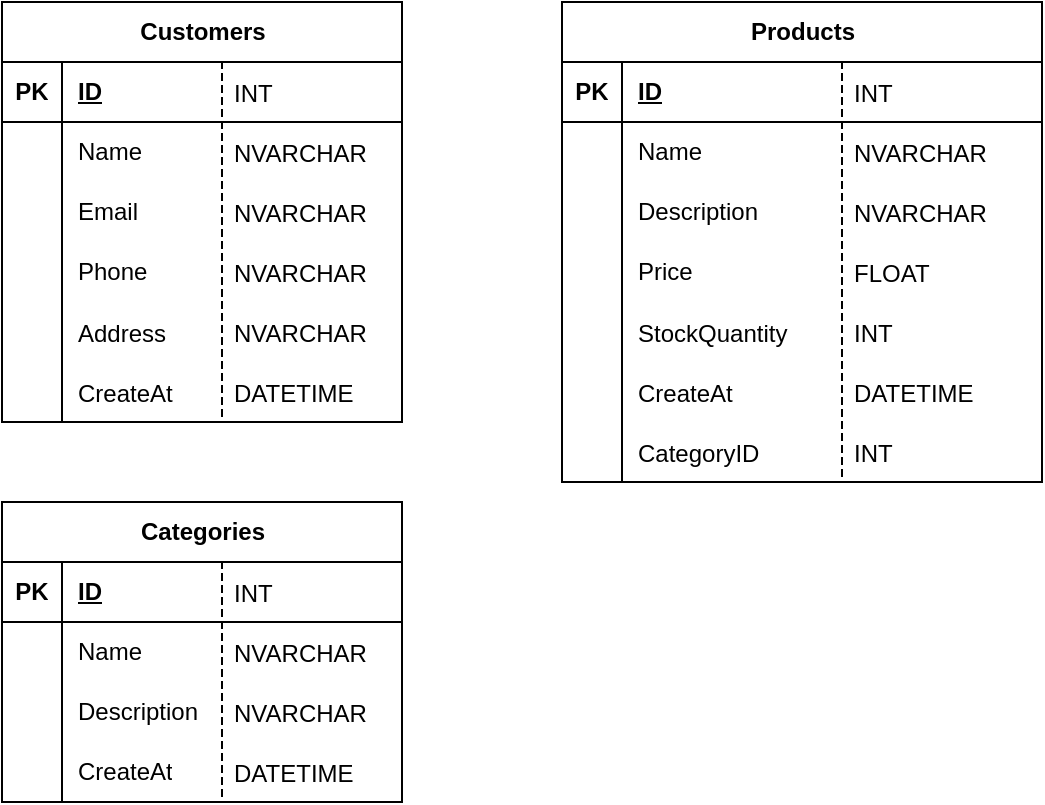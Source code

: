 <mxfile version="24.8.3">
  <diagram name="Trang-1" id="CrT-9BrWLHsMazrLqHrW">
    <mxGraphModel dx="1050" dy="530" grid="1" gridSize="10" guides="1" tooltips="1" connect="1" arrows="1" fold="1" page="1" pageScale="1" pageWidth="827" pageHeight="1169" math="0" shadow="0">
      <root>
        <mxCell id="0" />
        <mxCell id="1" parent="0" />
        <mxCell id="XTt6Hfp8QSWDXuBgpXUv-3" value="Customers" style="shape=table;startSize=30;container=1;collapsible=1;childLayout=tableLayout;fixedRows=1;rowLines=0;fontStyle=1;align=center;resizeLast=1;html=1;" vertex="1" parent="1">
          <mxGeometry x="60" y="200" width="200" height="210" as="geometry" />
        </mxCell>
        <mxCell id="XTt6Hfp8QSWDXuBgpXUv-4" value="" style="shape=tableRow;horizontal=0;startSize=0;swimlaneHead=0;swimlaneBody=0;fillColor=none;collapsible=0;dropTarget=0;points=[[0,0.5],[1,0.5]];portConstraint=eastwest;top=0;left=0;right=0;bottom=1;" vertex="1" parent="XTt6Hfp8QSWDXuBgpXUv-3">
          <mxGeometry y="30" width="200" height="30" as="geometry" />
        </mxCell>
        <mxCell id="XTt6Hfp8QSWDXuBgpXUv-5" value="PK" style="shape=partialRectangle;connectable=0;fillColor=none;top=0;left=0;bottom=0;right=0;fontStyle=1;overflow=hidden;whiteSpace=wrap;html=1;" vertex="1" parent="XTt6Hfp8QSWDXuBgpXUv-4">
          <mxGeometry width="30" height="30" as="geometry">
            <mxRectangle width="30" height="30" as="alternateBounds" />
          </mxGeometry>
        </mxCell>
        <mxCell id="XTt6Hfp8QSWDXuBgpXUv-6" value="ID" style="shape=partialRectangle;connectable=0;fillColor=none;top=0;left=0;bottom=0;right=0;align=left;spacingLeft=6;fontStyle=5;overflow=hidden;whiteSpace=wrap;html=1;" vertex="1" parent="XTt6Hfp8QSWDXuBgpXUv-4">
          <mxGeometry x="30" width="170" height="30" as="geometry">
            <mxRectangle width="170" height="30" as="alternateBounds" />
          </mxGeometry>
        </mxCell>
        <mxCell id="XTt6Hfp8QSWDXuBgpXUv-7" value="" style="shape=tableRow;horizontal=0;startSize=0;swimlaneHead=0;swimlaneBody=0;fillColor=none;collapsible=0;dropTarget=0;points=[[0,0.5],[1,0.5]];portConstraint=eastwest;top=0;left=0;right=0;bottom=0;" vertex="1" parent="XTt6Hfp8QSWDXuBgpXUv-3">
          <mxGeometry y="60" width="200" height="30" as="geometry" />
        </mxCell>
        <mxCell id="XTt6Hfp8QSWDXuBgpXUv-8" value="" style="shape=partialRectangle;connectable=0;fillColor=none;top=0;left=0;bottom=0;right=0;editable=1;overflow=hidden;whiteSpace=wrap;html=1;" vertex="1" parent="XTt6Hfp8QSWDXuBgpXUv-7">
          <mxGeometry width="30" height="30" as="geometry">
            <mxRectangle width="30" height="30" as="alternateBounds" />
          </mxGeometry>
        </mxCell>
        <mxCell id="XTt6Hfp8QSWDXuBgpXUv-9" value="Name" style="shape=partialRectangle;connectable=0;fillColor=none;top=0;left=0;bottom=0;right=0;align=left;spacingLeft=6;overflow=hidden;whiteSpace=wrap;html=1;" vertex="1" parent="XTt6Hfp8QSWDXuBgpXUv-7">
          <mxGeometry x="30" width="170" height="30" as="geometry">
            <mxRectangle width="170" height="30" as="alternateBounds" />
          </mxGeometry>
        </mxCell>
        <mxCell id="XTt6Hfp8QSWDXuBgpXUv-10" value="" style="shape=tableRow;horizontal=0;startSize=0;swimlaneHead=0;swimlaneBody=0;fillColor=none;collapsible=0;dropTarget=0;points=[[0,0.5],[1,0.5]];portConstraint=eastwest;top=0;left=0;right=0;bottom=0;" vertex="1" parent="XTt6Hfp8QSWDXuBgpXUv-3">
          <mxGeometry y="90" width="200" height="30" as="geometry" />
        </mxCell>
        <mxCell id="XTt6Hfp8QSWDXuBgpXUv-11" value="" style="shape=partialRectangle;connectable=0;fillColor=none;top=0;left=0;bottom=0;right=0;editable=1;overflow=hidden;whiteSpace=wrap;html=1;" vertex="1" parent="XTt6Hfp8QSWDXuBgpXUv-10">
          <mxGeometry width="30" height="30" as="geometry">
            <mxRectangle width="30" height="30" as="alternateBounds" />
          </mxGeometry>
        </mxCell>
        <mxCell id="XTt6Hfp8QSWDXuBgpXUv-12" value="Email" style="shape=partialRectangle;connectable=0;fillColor=none;top=0;left=0;bottom=0;right=0;align=left;spacingLeft=6;overflow=hidden;whiteSpace=wrap;html=1;" vertex="1" parent="XTt6Hfp8QSWDXuBgpXUv-10">
          <mxGeometry x="30" width="170" height="30" as="geometry">
            <mxRectangle width="170" height="30" as="alternateBounds" />
          </mxGeometry>
        </mxCell>
        <mxCell id="XTt6Hfp8QSWDXuBgpXUv-13" value="" style="shape=tableRow;horizontal=0;startSize=0;swimlaneHead=0;swimlaneBody=0;fillColor=none;collapsible=0;dropTarget=0;points=[[0,0.5],[1,0.5]];portConstraint=eastwest;top=0;left=0;right=0;bottom=0;" vertex="1" parent="XTt6Hfp8QSWDXuBgpXUv-3">
          <mxGeometry y="120" width="200" height="30" as="geometry" />
        </mxCell>
        <mxCell id="XTt6Hfp8QSWDXuBgpXUv-14" value="" style="shape=partialRectangle;connectable=0;fillColor=none;top=0;left=0;bottom=0;right=0;editable=1;overflow=hidden;whiteSpace=wrap;html=1;" vertex="1" parent="XTt6Hfp8QSWDXuBgpXUv-13">
          <mxGeometry width="30" height="30" as="geometry">
            <mxRectangle width="30" height="30" as="alternateBounds" />
          </mxGeometry>
        </mxCell>
        <mxCell id="XTt6Hfp8QSWDXuBgpXUv-15" value="Phone" style="shape=partialRectangle;connectable=0;fillColor=none;top=0;left=0;bottom=0;right=0;align=left;spacingLeft=6;overflow=hidden;whiteSpace=wrap;html=1;" vertex="1" parent="XTt6Hfp8QSWDXuBgpXUv-13">
          <mxGeometry x="30" width="170" height="30" as="geometry">
            <mxRectangle width="170" height="30" as="alternateBounds" />
          </mxGeometry>
        </mxCell>
        <mxCell id="XTt6Hfp8QSWDXuBgpXUv-45" value="" style="shape=tableRow;horizontal=0;startSize=0;swimlaneHead=0;swimlaneBody=0;fillColor=none;collapsible=0;dropTarget=0;points=[[0,0.5],[1,0.5]];portConstraint=eastwest;top=0;left=0;right=0;bottom=0;" vertex="1" parent="XTt6Hfp8QSWDXuBgpXUv-3">
          <mxGeometry y="150" width="200" height="30" as="geometry" />
        </mxCell>
        <mxCell id="XTt6Hfp8QSWDXuBgpXUv-46" value="" style="shape=partialRectangle;connectable=0;fillColor=none;top=0;left=0;bottom=0;right=0;editable=1;overflow=hidden;" vertex="1" parent="XTt6Hfp8QSWDXuBgpXUv-45">
          <mxGeometry width="30" height="30" as="geometry">
            <mxRectangle width="30" height="30" as="alternateBounds" />
          </mxGeometry>
        </mxCell>
        <mxCell id="XTt6Hfp8QSWDXuBgpXUv-47" value="Address" style="shape=partialRectangle;connectable=0;fillColor=none;top=0;left=0;bottom=0;right=0;align=left;spacingLeft=6;overflow=hidden;" vertex="1" parent="XTt6Hfp8QSWDXuBgpXUv-45">
          <mxGeometry x="30" width="170" height="30" as="geometry">
            <mxRectangle width="170" height="30" as="alternateBounds" />
          </mxGeometry>
        </mxCell>
        <mxCell id="XTt6Hfp8QSWDXuBgpXUv-41" value="" style="shape=tableRow;horizontal=0;startSize=0;swimlaneHead=0;swimlaneBody=0;fillColor=none;collapsible=0;dropTarget=0;points=[[0,0.5],[1,0.5]];portConstraint=eastwest;top=0;left=0;right=0;bottom=0;" vertex="1" parent="XTt6Hfp8QSWDXuBgpXUv-3">
          <mxGeometry y="180" width="200" height="30" as="geometry" />
        </mxCell>
        <mxCell id="XTt6Hfp8QSWDXuBgpXUv-42" value="" style="shape=partialRectangle;connectable=0;fillColor=none;top=0;left=0;bottom=0;right=0;editable=1;overflow=hidden;" vertex="1" parent="XTt6Hfp8QSWDXuBgpXUv-41">
          <mxGeometry width="30" height="30" as="geometry">
            <mxRectangle width="30" height="30" as="alternateBounds" />
          </mxGeometry>
        </mxCell>
        <mxCell id="XTt6Hfp8QSWDXuBgpXUv-43" value="CreateAt" style="shape=partialRectangle;connectable=0;fillColor=none;top=0;left=0;bottom=0;right=0;align=left;spacingLeft=6;overflow=hidden;" vertex="1" parent="XTt6Hfp8QSWDXuBgpXUv-41">
          <mxGeometry x="30" width="170" height="30" as="geometry">
            <mxRectangle width="170" height="30" as="alternateBounds" />
          </mxGeometry>
        </mxCell>
        <mxCell id="XTt6Hfp8QSWDXuBgpXUv-48" value="NVARCHAR" style="shape=partialRectangle;fillColor=none;align=left;verticalAlign=middle;strokeColor=none;spacingLeft=34;rotatable=0;points=[[0,0.5],[1,0.5]];portConstraint=eastwest;dropTarget=0;" vertex="1" parent="1">
          <mxGeometry x="140" y="260" width="90" height="30" as="geometry" />
        </mxCell>
        <mxCell id="XTt6Hfp8QSWDXuBgpXUv-49" value="" style="shape=partialRectangle;top=0;left=0;bottom=0;fillColor=none;stokeWidth=1;dashed=1;align=left;verticalAlign=middle;spacingLeft=4;spacingRight=4;overflow=hidden;rotatable=0;points=[];portConstraint=eastwest;part=1;" vertex="1" connectable="0" parent="XTt6Hfp8QSWDXuBgpXUv-48">
          <mxGeometry width="30" height="30" as="geometry" />
        </mxCell>
        <mxCell id="XTt6Hfp8QSWDXuBgpXUv-50" value="NVARCHAR" style="shape=partialRectangle;fillColor=none;align=left;verticalAlign=middle;strokeColor=none;spacingLeft=34;rotatable=0;points=[[0,0.5],[1,0.5]];portConstraint=eastwest;dropTarget=0;" vertex="1" parent="1">
          <mxGeometry x="140" y="290" width="90" height="30" as="geometry" />
        </mxCell>
        <mxCell id="XTt6Hfp8QSWDXuBgpXUv-51" value="" style="shape=partialRectangle;top=0;left=0;bottom=0;fillColor=none;stokeWidth=1;dashed=1;align=left;verticalAlign=middle;spacingLeft=4;spacingRight=4;overflow=hidden;rotatable=0;points=[];portConstraint=eastwest;part=1;" vertex="1" connectable="0" parent="XTt6Hfp8QSWDXuBgpXUv-50">
          <mxGeometry width="30" height="30" as="geometry" />
        </mxCell>
        <mxCell id="XTt6Hfp8QSWDXuBgpXUv-52" value="NVARCHAR" style="shape=partialRectangle;fillColor=none;align=left;verticalAlign=middle;strokeColor=none;spacingLeft=34;rotatable=0;points=[[0,0.5],[1,0.5]];portConstraint=eastwest;dropTarget=0;" vertex="1" parent="1">
          <mxGeometry x="140" y="320" width="90" height="30" as="geometry" />
        </mxCell>
        <mxCell id="XTt6Hfp8QSWDXuBgpXUv-53" value="" style="shape=partialRectangle;top=0;left=0;bottom=0;fillColor=none;stokeWidth=1;dashed=1;align=left;verticalAlign=middle;spacingLeft=4;spacingRight=4;overflow=hidden;rotatable=0;points=[];portConstraint=eastwest;part=1;" vertex="1" connectable="0" parent="XTt6Hfp8QSWDXuBgpXUv-52">
          <mxGeometry width="30" height="30" as="geometry" />
        </mxCell>
        <mxCell id="XTt6Hfp8QSWDXuBgpXUv-54" value="NVARCHAR" style="shape=partialRectangle;fillColor=none;align=left;verticalAlign=middle;strokeColor=none;spacingLeft=34;rotatable=0;points=[[0,0.5],[1,0.5]];portConstraint=eastwest;dropTarget=0;" vertex="1" parent="1">
          <mxGeometry x="140" y="350" width="90" height="30" as="geometry" />
        </mxCell>
        <mxCell id="XTt6Hfp8QSWDXuBgpXUv-55" value="" style="shape=partialRectangle;top=0;left=0;bottom=0;fillColor=none;stokeWidth=1;dashed=1;align=left;verticalAlign=middle;spacingLeft=4;spacingRight=4;overflow=hidden;rotatable=0;points=[];portConstraint=eastwest;part=1;" vertex="1" connectable="0" parent="XTt6Hfp8QSWDXuBgpXUv-54">
          <mxGeometry width="30" height="30" as="geometry" />
        </mxCell>
        <mxCell id="XTt6Hfp8QSWDXuBgpXUv-56" value="DATETIME" style="shape=partialRectangle;fillColor=none;align=left;verticalAlign=middle;strokeColor=none;spacingLeft=34;rotatable=0;points=[[0,0.5],[1,0.5]];portConstraint=eastwest;dropTarget=0;" vertex="1" parent="1">
          <mxGeometry x="140" y="380" width="90" height="30" as="geometry" />
        </mxCell>
        <mxCell id="XTt6Hfp8QSWDXuBgpXUv-57" value="" style="shape=partialRectangle;top=0;left=0;bottom=0;fillColor=none;stokeWidth=1;dashed=1;align=left;verticalAlign=middle;spacingLeft=4;spacingRight=4;overflow=hidden;rotatable=0;points=[];portConstraint=eastwest;part=1;" vertex="1" connectable="0" parent="XTt6Hfp8QSWDXuBgpXUv-56">
          <mxGeometry width="30" height="30" as="geometry" />
        </mxCell>
        <mxCell id="XTt6Hfp8QSWDXuBgpXUv-58" value="Products" style="shape=table;startSize=30;container=1;collapsible=1;childLayout=tableLayout;fixedRows=1;rowLines=0;fontStyle=1;align=center;resizeLast=1;html=1;" vertex="1" parent="1">
          <mxGeometry x="340" y="200" width="240" height="240" as="geometry" />
        </mxCell>
        <mxCell id="XTt6Hfp8QSWDXuBgpXUv-59" value="" style="shape=tableRow;horizontal=0;startSize=0;swimlaneHead=0;swimlaneBody=0;fillColor=none;collapsible=0;dropTarget=0;points=[[0,0.5],[1,0.5]];portConstraint=eastwest;top=0;left=0;right=0;bottom=1;" vertex="1" parent="XTt6Hfp8QSWDXuBgpXUv-58">
          <mxGeometry y="30" width="240" height="30" as="geometry" />
        </mxCell>
        <mxCell id="XTt6Hfp8QSWDXuBgpXUv-60" value="PK" style="shape=partialRectangle;connectable=0;fillColor=none;top=0;left=0;bottom=0;right=0;fontStyle=1;overflow=hidden;whiteSpace=wrap;html=1;" vertex="1" parent="XTt6Hfp8QSWDXuBgpXUv-59">
          <mxGeometry width="30" height="30" as="geometry">
            <mxRectangle width="30" height="30" as="alternateBounds" />
          </mxGeometry>
        </mxCell>
        <mxCell id="XTt6Hfp8QSWDXuBgpXUv-61" value="ID" style="shape=partialRectangle;connectable=0;fillColor=none;top=0;left=0;bottom=0;right=0;align=left;spacingLeft=6;fontStyle=5;overflow=hidden;whiteSpace=wrap;html=1;" vertex="1" parent="XTt6Hfp8QSWDXuBgpXUv-59">
          <mxGeometry x="30" width="210" height="30" as="geometry">
            <mxRectangle width="210" height="30" as="alternateBounds" />
          </mxGeometry>
        </mxCell>
        <mxCell id="XTt6Hfp8QSWDXuBgpXUv-62" value="" style="shape=tableRow;horizontal=0;startSize=0;swimlaneHead=0;swimlaneBody=0;fillColor=none;collapsible=0;dropTarget=0;points=[[0,0.5],[1,0.5]];portConstraint=eastwest;top=0;left=0;right=0;bottom=0;" vertex="1" parent="XTt6Hfp8QSWDXuBgpXUv-58">
          <mxGeometry y="60" width="240" height="30" as="geometry" />
        </mxCell>
        <mxCell id="XTt6Hfp8QSWDXuBgpXUv-63" value="" style="shape=partialRectangle;connectable=0;fillColor=none;top=0;left=0;bottom=0;right=0;editable=1;overflow=hidden;whiteSpace=wrap;html=1;" vertex="1" parent="XTt6Hfp8QSWDXuBgpXUv-62">
          <mxGeometry width="30" height="30" as="geometry">
            <mxRectangle width="30" height="30" as="alternateBounds" />
          </mxGeometry>
        </mxCell>
        <mxCell id="XTt6Hfp8QSWDXuBgpXUv-64" value="Name" style="shape=partialRectangle;connectable=0;fillColor=none;top=0;left=0;bottom=0;right=0;align=left;spacingLeft=6;overflow=hidden;whiteSpace=wrap;html=1;" vertex="1" parent="XTt6Hfp8QSWDXuBgpXUv-62">
          <mxGeometry x="30" width="210" height="30" as="geometry">
            <mxRectangle width="210" height="30" as="alternateBounds" />
          </mxGeometry>
        </mxCell>
        <mxCell id="XTt6Hfp8QSWDXuBgpXUv-65" value="" style="shape=tableRow;horizontal=0;startSize=0;swimlaneHead=0;swimlaneBody=0;fillColor=none;collapsible=0;dropTarget=0;points=[[0,0.5],[1,0.5]];portConstraint=eastwest;top=0;left=0;right=0;bottom=0;" vertex="1" parent="XTt6Hfp8QSWDXuBgpXUv-58">
          <mxGeometry y="90" width="240" height="30" as="geometry" />
        </mxCell>
        <mxCell id="XTt6Hfp8QSWDXuBgpXUv-66" value="" style="shape=partialRectangle;connectable=0;fillColor=none;top=0;left=0;bottom=0;right=0;editable=1;overflow=hidden;whiteSpace=wrap;html=1;" vertex="1" parent="XTt6Hfp8QSWDXuBgpXUv-65">
          <mxGeometry width="30" height="30" as="geometry">
            <mxRectangle width="30" height="30" as="alternateBounds" />
          </mxGeometry>
        </mxCell>
        <mxCell id="XTt6Hfp8QSWDXuBgpXUv-67" value="Description" style="shape=partialRectangle;connectable=0;fillColor=none;top=0;left=0;bottom=0;right=0;align=left;spacingLeft=6;overflow=hidden;whiteSpace=wrap;html=1;" vertex="1" parent="XTt6Hfp8QSWDXuBgpXUv-65">
          <mxGeometry x="30" width="210" height="30" as="geometry">
            <mxRectangle width="210" height="30" as="alternateBounds" />
          </mxGeometry>
        </mxCell>
        <mxCell id="XTt6Hfp8QSWDXuBgpXUv-68" value="" style="shape=tableRow;horizontal=0;startSize=0;swimlaneHead=0;swimlaneBody=0;fillColor=none;collapsible=0;dropTarget=0;points=[[0,0.5],[1,0.5]];portConstraint=eastwest;top=0;left=0;right=0;bottom=0;" vertex="1" parent="XTt6Hfp8QSWDXuBgpXUv-58">
          <mxGeometry y="120" width="240" height="30" as="geometry" />
        </mxCell>
        <mxCell id="XTt6Hfp8QSWDXuBgpXUv-69" value="" style="shape=partialRectangle;connectable=0;fillColor=none;top=0;left=0;bottom=0;right=0;editable=1;overflow=hidden;whiteSpace=wrap;html=1;" vertex="1" parent="XTt6Hfp8QSWDXuBgpXUv-68">
          <mxGeometry width="30" height="30" as="geometry">
            <mxRectangle width="30" height="30" as="alternateBounds" />
          </mxGeometry>
        </mxCell>
        <mxCell id="XTt6Hfp8QSWDXuBgpXUv-70" value="Price" style="shape=partialRectangle;connectable=0;fillColor=none;top=0;left=0;bottom=0;right=0;align=left;spacingLeft=6;overflow=hidden;whiteSpace=wrap;html=1;" vertex="1" parent="XTt6Hfp8QSWDXuBgpXUv-68">
          <mxGeometry x="30" width="210" height="30" as="geometry">
            <mxRectangle width="210" height="30" as="alternateBounds" />
          </mxGeometry>
        </mxCell>
        <mxCell id="XTt6Hfp8QSWDXuBgpXUv-71" value="" style="shape=tableRow;horizontal=0;startSize=0;swimlaneHead=0;swimlaneBody=0;fillColor=none;collapsible=0;dropTarget=0;points=[[0,0.5],[1,0.5]];portConstraint=eastwest;top=0;left=0;right=0;bottom=0;" vertex="1" parent="XTt6Hfp8QSWDXuBgpXUv-58">
          <mxGeometry y="150" width="240" height="30" as="geometry" />
        </mxCell>
        <mxCell id="XTt6Hfp8QSWDXuBgpXUv-72" value="" style="shape=partialRectangle;connectable=0;fillColor=none;top=0;left=0;bottom=0;right=0;editable=1;overflow=hidden;" vertex="1" parent="XTt6Hfp8QSWDXuBgpXUv-71">
          <mxGeometry width="30" height="30" as="geometry">
            <mxRectangle width="30" height="30" as="alternateBounds" />
          </mxGeometry>
        </mxCell>
        <mxCell id="XTt6Hfp8QSWDXuBgpXUv-73" value="StockQuantity" style="shape=partialRectangle;connectable=0;fillColor=none;top=0;left=0;bottom=0;right=0;align=left;spacingLeft=6;overflow=hidden;" vertex="1" parent="XTt6Hfp8QSWDXuBgpXUv-71">
          <mxGeometry x="30" width="210" height="30" as="geometry">
            <mxRectangle width="210" height="30" as="alternateBounds" />
          </mxGeometry>
        </mxCell>
        <mxCell id="XTt6Hfp8QSWDXuBgpXUv-74" value="" style="shape=tableRow;horizontal=0;startSize=0;swimlaneHead=0;swimlaneBody=0;fillColor=none;collapsible=0;dropTarget=0;points=[[0,0.5],[1,0.5]];portConstraint=eastwest;top=0;left=0;right=0;bottom=0;" vertex="1" parent="XTt6Hfp8QSWDXuBgpXUv-58">
          <mxGeometry y="180" width="240" height="30" as="geometry" />
        </mxCell>
        <mxCell id="XTt6Hfp8QSWDXuBgpXUv-75" value="" style="shape=partialRectangle;connectable=0;fillColor=none;top=0;left=0;bottom=0;right=0;editable=1;overflow=hidden;" vertex="1" parent="XTt6Hfp8QSWDXuBgpXUv-74">
          <mxGeometry width="30" height="30" as="geometry">
            <mxRectangle width="30" height="30" as="alternateBounds" />
          </mxGeometry>
        </mxCell>
        <mxCell id="XTt6Hfp8QSWDXuBgpXUv-76" value="CreateAt" style="shape=partialRectangle;connectable=0;fillColor=none;top=0;left=0;bottom=0;right=0;align=left;spacingLeft=6;overflow=hidden;" vertex="1" parent="XTt6Hfp8QSWDXuBgpXUv-74">
          <mxGeometry x="30" width="210" height="30" as="geometry">
            <mxRectangle width="210" height="30" as="alternateBounds" />
          </mxGeometry>
        </mxCell>
        <mxCell id="XTt6Hfp8QSWDXuBgpXUv-93" value="" style="shape=tableRow;horizontal=0;startSize=0;swimlaneHead=0;swimlaneBody=0;fillColor=none;collapsible=0;dropTarget=0;points=[[0,0.5],[1,0.5]];portConstraint=eastwest;top=0;left=0;right=0;bottom=0;" vertex="1" parent="XTt6Hfp8QSWDXuBgpXUv-58">
          <mxGeometry y="210" width="240" height="30" as="geometry" />
        </mxCell>
        <mxCell id="XTt6Hfp8QSWDXuBgpXUv-94" value="" style="shape=partialRectangle;connectable=0;fillColor=none;top=0;left=0;bottom=0;right=0;editable=1;overflow=hidden;" vertex="1" parent="XTt6Hfp8QSWDXuBgpXUv-93">
          <mxGeometry width="30" height="30" as="geometry">
            <mxRectangle width="30" height="30" as="alternateBounds" />
          </mxGeometry>
        </mxCell>
        <mxCell id="XTt6Hfp8QSWDXuBgpXUv-95" value="CategoryID" style="shape=partialRectangle;connectable=0;fillColor=none;top=0;left=0;bottom=0;right=0;align=left;spacingLeft=6;overflow=hidden;" vertex="1" parent="XTt6Hfp8QSWDXuBgpXUv-93">
          <mxGeometry x="30" width="210" height="30" as="geometry">
            <mxRectangle width="210" height="30" as="alternateBounds" />
          </mxGeometry>
        </mxCell>
        <mxCell id="XTt6Hfp8QSWDXuBgpXUv-77" value="NVARCHAR" style="shape=partialRectangle;fillColor=none;align=left;verticalAlign=middle;strokeColor=none;spacingLeft=34;rotatable=0;points=[[0,0.5],[1,0.5]];portConstraint=eastwest;dropTarget=0;" vertex="1" parent="1">
          <mxGeometry x="450" y="260" width="90" height="30" as="geometry" />
        </mxCell>
        <mxCell id="XTt6Hfp8QSWDXuBgpXUv-78" value="" style="shape=partialRectangle;top=0;left=0;bottom=0;fillColor=none;stokeWidth=1;dashed=1;align=left;verticalAlign=middle;spacingLeft=4;spacingRight=4;overflow=hidden;rotatable=0;points=[];portConstraint=eastwest;part=1;" vertex="1" connectable="0" parent="XTt6Hfp8QSWDXuBgpXUv-77">
          <mxGeometry width="30" height="30" as="geometry" />
        </mxCell>
        <mxCell id="XTt6Hfp8QSWDXuBgpXUv-79" value="NVARCHAR" style="shape=partialRectangle;fillColor=none;align=left;verticalAlign=middle;strokeColor=none;spacingLeft=34;rotatable=0;points=[[0,0.5],[1,0.5]];portConstraint=eastwest;dropTarget=0;" vertex="1" parent="1">
          <mxGeometry x="450" y="290" width="90" height="30" as="geometry" />
        </mxCell>
        <mxCell id="XTt6Hfp8QSWDXuBgpXUv-80" value="" style="shape=partialRectangle;top=0;left=0;bottom=0;fillColor=none;stokeWidth=1;dashed=1;align=left;verticalAlign=middle;spacingLeft=4;spacingRight=4;overflow=hidden;rotatable=0;points=[];portConstraint=eastwest;part=1;" vertex="1" connectable="0" parent="XTt6Hfp8QSWDXuBgpXUv-79">
          <mxGeometry width="30" height="30" as="geometry" />
        </mxCell>
        <mxCell id="XTt6Hfp8QSWDXuBgpXUv-81" value="FLOAT" style="shape=partialRectangle;fillColor=none;align=left;verticalAlign=middle;strokeColor=none;spacingLeft=34;rotatable=0;points=[[0,0.5],[1,0.5]];portConstraint=eastwest;dropTarget=0;" vertex="1" parent="1">
          <mxGeometry x="450" y="320" width="90" height="30" as="geometry" />
        </mxCell>
        <mxCell id="XTt6Hfp8QSWDXuBgpXUv-82" value="" style="shape=partialRectangle;top=0;left=0;bottom=0;fillColor=none;stokeWidth=1;dashed=1;align=left;verticalAlign=middle;spacingLeft=4;spacingRight=4;overflow=hidden;rotatable=0;points=[];portConstraint=eastwest;part=1;" vertex="1" connectable="0" parent="XTt6Hfp8QSWDXuBgpXUv-81">
          <mxGeometry width="30" height="30" as="geometry" />
        </mxCell>
        <mxCell id="XTt6Hfp8QSWDXuBgpXUv-83" value="INT" style="shape=partialRectangle;fillColor=none;align=left;verticalAlign=middle;strokeColor=none;spacingLeft=34;rotatable=0;points=[[0,0.5],[1,0.5]];portConstraint=eastwest;dropTarget=0;" vertex="1" parent="1">
          <mxGeometry x="450" y="350" width="90" height="30" as="geometry" />
        </mxCell>
        <mxCell id="XTt6Hfp8QSWDXuBgpXUv-84" value="" style="shape=partialRectangle;top=0;left=0;bottom=0;fillColor=none;stokeWidth=1;dashed=1;align=left;verticalAlign=middle;spacingLeft=4;spacingRight=4;overflow=hidden;rotatable=0;points=[];portConstraint=eastwest;part=1;" vertex="1" connectable="0" parent="XTt6Hfp8QSWDXuBgpXUv-83">
          <mxGeometry width="30" height="30" as="geometry" />
        </mxCell>
        <mxCell id="XTt6Hfp8QSWDXuBgpXUv-85" value="DATETIME" style="shape=partialRectangle;fillColor=none;align=left;verticalAlign=middle;strokeColor=none;spacingLeft=34;rotatable=0;points=[[0,0.5],[1,0.5]];portConstraint=eastwest;dropTarget=0;" vertex="1" parent="1">
          <mxGeometry x="450" y="380" width="90" height="30" as="geometry" />
        </mxCell>
        <mxCell id="XTt6Hfp8QSWDXuBgpXUv-86" value="" style="shape=partialRectangle;top=0;left=0;bottom=0;fillColor=none;stokeWidth=1;dashed=1;align=left;verticalAlign=middle;spacingLeft=4;spacingRight=4;overflow=hidden;rotatable=0;points=[];portConstraint=eastwest;part=1;" vertex="1" connectable="0" parent="XTt6Hfp8QSWDXuBgpXUv-85">
          <mxGeometry width="30" height="30" as="geometry" />
        </mxCell>
        <mxCell id="XTt6Hfp8QSWDXuBgpXUv-87" value="INT" style="shape=partialRectangle;fillColor=none;align=left;verticalAlign=middle;strokeColor=none;spacingLeft=34;rotatable=0;points=[[0,0.5],[1,0.5]];portConstraint=eastwest;dropTarget=0;" vertex="1" parent="1">
          <mxGeometry x="140" y="230" width="90" height="30" as="geometry" />
        </mxCell>
        <mxCell id="XTt6Hfp8QSWDXuBgpXUv-88" value="" style="shape=partialRectangle;top=0;left=0;bottom=0;fillColor=none;stokeWidth=1;dashed=1;align=left;verticalAlign=middle;spacingLeft=4;spacingRight=4;overflow=hidden;rotatable=0;points=[];portConstraint=eastwest;part=1;" vertex="1" connectable="0" parent="XTt6Hfp8QSWDXuBgpXUv-87">
          <mxGeometry width="30" height="30" as="geometry" />
        </mxCell>
        <mxCell id="XTt6Hfp8QSWDXuBgpXUv-96" value="INT" style="shape=partialRectangle;fillColor=none;align=left;verticalAlign=middle;strokeColor=none;spacingLeft=34;rotatable=0;points=[[0,0.5],[1,0.5]];portConstraint=eastwest;dropTarget=0;" vertex="1" parent="1">
          <mxGeometry x="450" y="410" width="90" height="30" as="geometry" />
        </mxCell>
        <mxCell id="XTt6Hfp8QSWDXuBgpXUv-97" value="" style="shape=partialRectangle;top=0;left=0;bottom=0;fillColor=none;stokeWidth=1;dashed=1;align=left;verticalAlign=middle;spacingLeft=4;spacingRight=4;overflow=hidden;rotatable=0;points=[];portConstraint=eastwest;part=1;" vertex="1" connectable="0" parent="XTt6Hfp8QSWDXuBgpXUv-96">
          <mxGeometry width="30" height="30" as="geometry" />
        </mxCell>
        <mxCell id="XTt6Hfp8QSWDXuBgpXUv-98" value="INT" style="shape=partialRectangle;fillColor=none;align=left;verticalAlign=middle;strokeColor=none;spacingLeft=34;rotatable=0;points=[[0,0.5],[1,0.5]];portConstraint=eastwest;dropTarget=0;" vertex="1" parent="1">
          <mxGeometry x="450" y="230" width="90" height="30" as="geometry" />
        </mxCell>
        <mxCell id="XTt6Hfp8QSWDXuBgpXUv-99" value="" style="shape=partialRectangle;top=0;left=0;bottom=0;fillColor=none;stokeWidth=1;dashed=1;align=left;verticalAlign=middle;spacingLeft=4;spacingRight=4;overflow=hidden;rotatable=0;points=[];portConstraint=eastwest;part=1;" vertex="1" connectable="0" parent="XTt6Hfp8QSWDXuBgpXUv-98">
          <mxGeometry width="30" height="30" as="geometry" />
        </mxCell>
        <mxCell id="XTt6Hfp8QSWDXuBgpXUv-100" value="Categories" style="shape=table;startSize=30;container=1;collapsible=1;childLayout=tableLayout;fixedRows=1;rowLines=0;fontStyle=1;align=center;resizeLast=1;html=1;" vertex="1" parent="1">
          <mxGeometry x="60" y="450" width="200" height="150" as="geometry" />
        </mxCell>
        <mxCell id="XTt6Hfp8QSWDXuBgpXUv-101" value="" style="shape=tableRow;horizontal=0;startSize=0;swimlaneHead=0;swimlaneBody=0;fillColor=none;collapsible=0;dropTarget=0;points=[[0,0.5],[1,0.5]];portConstraint=eastwest;top=0;left=0;right=0;bottom=1;" vertex="1" parent="XTt6Hfp8QSWDXuBgpXUv-100">
          <mxGeometry y="30" width="200" height="30" as="geometry" />
        </mxCell>
        <mxCell id="XTt6Hfp8QSWDXuBgpXUv-102" value="PK" style="shape=partialRectangle;connectable=0;fillColor=none;top=0;left=0;bottom=0;right=0;fontStyle=1;overflow=hidden;whiteSpace=wrap;html=1;" vertex="1" parent="XTt6Hfp8QSWDXuBgpXUv-101">
          <mxGeometry width="30" height="30" as="geometry">
            <mxRectangle width="30" height="30" as="alternateBounds" />
          </mxGeometry>
        </mxCell>
        <mxCell id="XTt6Hfp8QSWDXuBgpXUv-103" value="ID" style="shape=partialRectangle;connectable=0;fillColor=none;top=0;left=0;bottom=0;right=0;align=left;spacingLeft=6;fontStyle=5;overflow=hidden;whiteSpace=wrap;html=1;" vertex="1" parent="XTt6Hfp8QSWDXuBgpXUv-101">
          <mxGeometry x="30" width="170" height="30" as="geometry">
            <mxRectangle width="170" height="30" as="alternateBounds" />
          </mxGeometry>
        </mxCell>
        <mxCell id="XTt6Hfp8QSWDXuBgpXUv-104" value="" style="shape=tableRow;horizontal=0;startSize=0;swimlaneHead=0;swimlaneBody=0;fillColor=none;collapsible=0;dropTarget=0;points=[[0,0.5],[1,0.5]];portConstraint=eastwest;top=0;left=0;right=0;bottom=0;" vertex="1" parent="XTt6Hfp8QSWDXuBgpXUv-100">
          <mxGeometry y="60" width="200" height="30" as="geometry" />
        </mxCell>
        <mxCell id="XTt6Hfp8QSWDXuBgpXUv-105" value="" style="shape=partialRectangle;connectable=0;fillColor=none;top=0;left=0;bottom=0;right=0;editable=1;overflow=hidden;whiteSpace=wrap;html=1;" vertex="1" parent="XTt6Hfp8QSWDXuBgpXUv-104">
          <mxGeometry width="30" height="30" as="geometry">
            <mxRectangle width="30" height="30" as="alternateBounds" />
          </mxGeometry>
        </mxCell>
        <mxCell id="XTt6Hfp8QSWDXuBgpXUv-106" value="Name" style="shape=partialRectangle;connectable=0;fillColor=none;top=0;left=0;bottom=0;right=0;align=left;spacingLeft=6;overflow=hidden;whiteSpace=wrap;html=1;" vertex="1" parent="XTt6Hfp8QSWDXuBgpXUv-104">
          <mxGeometry x="30" width="170" height="30" as="geometry">
            <mxRectangle width="170" height="30" as="alternateBounds" />
          </mxGeometry>
        </mxCell>
        <mxCell id="XTt6Hfp8QSWDXuBgpXUv-107" value="" style="shape=tableRow;horizontal=0;startSize=0;swimlaneHead=0;swimlaneBody=0;fillColor=none;collapsible=0;dropTarget=0;points=[[0,0.5],[1,0.5]];portConstraint=eastwest;top=0;left=0;right=0;bottom=0;" vertex="1" parent="XTt6Hfp8QSWDXuBgpXUv-100">
          <mxGeometry y="90" width="200" height="30" as="geometry" />
        </mxCell>
        <mxCell id="XTt6Hfp8QSWDXuBgpXUv-108" value="" style="shape=partialRectangle;connectable=0;fillColor=none;top=0;left=0;bottom=0;right=0;editable=1;overflow=hidden;whiteSpace=wrap;html=1;" vertex="1" parent="XTt6Hfp8QSWDXuBgpXUv-107">
          <mxGeometry width="30" height="30" as="geometry">
            <mxRectangle width="30" height="30" as="alternateBounds" />
          </mxGeometry>
        </mxCell>
        <mxCell id="XTt6Hfp8QSWDXuBgpXUv-109" value="Description" style="shape=partialRectangle;connectable=0;fillColor=none;top=0;left=0;bottom=0;right=0;align=left;spacingLeft=6;overflow=hidden;whiteSpace=wrap;html=1;" vertex="1" parent="XTt6Hfp8QSWDXuBgpXUv-107">
          <mxGeometry x="30" width="170" height="30" as="geometry">
            <mxRectangle width="170" height="30" as="alternateBounds" />
          </mxGeometry>
        </mxCell>
        <mxCell id="XTt6Hfp8QSWDXuBgpXUv-110" value="" style="shape=tableRow;horizontal=0;startSize=0;swimlaneHead=0;swimlaneBody=0;fillColor=none;collapsible=0;dropTarget=0;points=[[0,0.5],[1,0.5]];portConstraint=eastwest;top=0;left=0;right=0;bottom=0;" vertex="1" parent="XTt6Hfp8QSWDXuBgpXUv-100">
          <mxGeometry y="120" width="200" height="30" as="geometry" />
        </mxCell>
        <mxCell id="XTt6Hfp8QSWDXuBgpXUv-111" value="" style="shape=partialRectangle;connectable=0;fillColor=none;top=0;left=0;bottom=0;right=0;editable=1;overflow=hidden;whiteSpace=wrap;html=1;" vertex="1" parent="XTt6Hfp8QSWDXuBgpXUv-110">
          <mxGeometry width="30" height="30" as="geometry">
            <mxRectangle width="30" height="30" as="alternateBounds" />
          </mxGeometry>
        </mxCell>
        <mxCell id="XTt6Hfp8QSWDXuBgpXUv-112" value="CreateAt" style="shape=partialRectangle;connectable=0;fillColor=none;top=0;left=0;bottom=0;right=0;align=left;spacingLeft=6;overflow=hidden;whiteSpace=wrap;html=1;" vertex="1" parent="XTt6Hfp8QSWDXuBgpXUv-110">
          <mxGeometry x="30" width="170" height="30" as="geometry">
            <mxRectangle width="170" height="30" as="alternateBounds" />
          </mxGeometry>
        </mxCell>
        <mxCell id="XTt6Hfp8QSWDXuBgpXUv-113" value="NVARCHAR" style="shape=partialRectangle;fillColor=none;align=left;verticalAlign=middle;strokeColor=none;spacingLeft=34;rotatable=0;points=[[0,0.5],[1,0.5]];portConstraint=eastwest;dropTarget=0;" vertex="1" parent="1">
          <mxGeometry x="140" y="510" width="90" height="30" as="geometry" />
        </mxCell>
        <mxCell id="XTt6Hfp8QSWDXuBgpXUv-114" value="" style="shape=partialRectangle;top=0;left=0;bottom=0;fillColor=none;stokeWidth=1;dashed=1;align=left;verticalAlign=middle;spacingLeft=4;spacingRight=4;overflow=hidden;rotatable=0;points=[];portConstraint=eastwest;part=1;" vertex="1" connectable="0" parent="XTt6Hfp8QSWDXuBgpXUv-113">
          <mxGeometry width="30" height="30" as="geometry" />
        </mxCell>
        <mxCell id="XTt6Hfp8QSWDXuBgpXUv-115" value="NVARCHAR" style="shape=partialRectangle;fillColor=none;align=left;verticalAlign=middle;strokeColor=none;spacingLeft=34;rotatable=0;points=[[0,0.5],[1,0.5]];portConstraint=eastwest;dropTarget=0;" vertex="1" parent="1">
          <mxGeometry x="140" y="540" width="90" height="30" as="geometry" />
        </mxCell>
        <mxCell id="XTt6Hfp8QSWDXuBgpXUv-116" value="" style="shape=partialRectangle;top=0;left=0;bottom=0;fillColor=none;stokeWidth=1;dashed=1;align=left;verticalAlign=middle;spacingLeft=4;spacingRight=4;overflow=hidden;rotatable=0;points=[];portConstraint=eastwest;part=1;" vertex="1" connectable="0" parent="XTt6Hfp8QSWDXuBgpXUv-115">
          <mxGeometry width="30" height="30" as="geometry" />
        </mxCell>
        <mxCell id="XTt6Hfp8QSWDXuBgpXUv-117" value="DATETIME" style="shape=partialRectangle;fillColor=none;align=left;verticalAlign=middle;strokeColor=none;spacingLeft=34;rotatable=0;points=[[0,0.5],[1,0.5]];portConstraint=eastwest;dropTarget=0;" vertex="1" parent="1">
          <mxGeometry x="140" y="570" width="90" height="30" as="geometry" />
        </mxCell>
        <mxCell id="XTt6Hfp8QSWDXuBgpXUv-118" value="" style="shape=partialRectangle;top=0;left=0;bottom=0;fillColor=none;stokeWidth=1;dashed=1;align=left;verticalAlign=middle;spacingLeft=4;spacingRight=4;overflow=hidden;rotatable=0;points=[];portConstraint=eastwest;part=1;" vertex="1" connectable="0" parent="XTt6Hfp8QSWDXuBgpXUv-117">
          <mxGeometry width="30" height="30" as="geometry" />
        </mxCell>
        <mxCell id="XTt6Hfp8QSWDXuBgpXUv-120" value="INT" style="shape=partialRectangle;fillColor=none;align=left;verticalAlign=middle;strokeColor=none;spacingLeft=34;rotatable=0;points=[[0,0.5],[1,0.5]];portConstraint=eastwest;dropTarget=0;" vertex="1" parent="1">
          <mxGeometry x="140" y="480" width="90" height="30" as="geometry" />
        </mxCell>
        <mxCell id="XTt6Hfp8QSWDXuBgpXUv-121" value="" style="shape=partialRectangle;top=0;left=0;bottom=0;fillColor=none;stokeWidth=1;dashed=1;align=left;verticalAlign=middle;spacingLeft=4;spacingRight=4;overflow=hidden;rotatable=0;points=[];portConstraint=eastwest;part=1;" vertex="1" connectable="0" parent="XTt6Hfp8QSWDXuBgpXUv-120">
          <mxGeometry width="30" height="30" as="geometry" />
        </mxCell>
      </root>
    </mxGraphModel>
  </diagram>
</mxfile>
